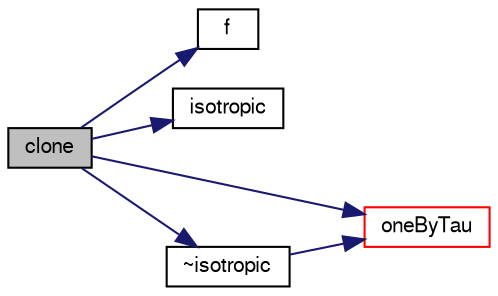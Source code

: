 digraph "clone"
{
  bgcolor="transparent";
  edge [fontname="FreeSans",fontsize="10",labelfontname="FreeSans",labelfontsize="10"];
  node [fontname="FreeSans",fontsize="10",shape=record];
  rankdir="LR";
  Node18 [label="clone",height=0.2,width=0.4,color="black", fillcolor="grey75", style="filled", fontcolor="black"];
  Node18 -> Node19 [color="midnightblue",fontsize="10",style="solid",fontname="FreeSans"];
  Node19 [label="f",height=0.2,width=0.4,color="black",URL="$a17900.html#a888be93833ac7a23170555c69c690288"];
  Node18 -> Node20 [color="midnightblue",fontsize="10",style="solid",fontname="FreeSans"];
  Node20 [label="isotropic",height=0.2,width=0.4,color="black",URL="$a24282.html#ab16843225ed71ed6457efb1a85f2a0ac",tooltip="Constructors. "];
  Node18 -> Node21 [color="midnightblue",fontsize="10",style="solid",fontname="FreeSans"];
  Node21 [label="oneByTau",height=0.2,width=0.4,color="red",URL="$a24282.html#a19b7db89d9d44e2a7820ce8692c7a1f1",tooltip="Member Functions. "];
  Node18 -> Node29 [color="midnightblue",fontsize="10",style="solid",fontname="FreeSans"];
  Node29 [label="~isotropic",height=0.2,width=0.4,color="black",URL="$a24282.html#a058c9a920f487ad532326586f0c99e12",tooltip="Destructor. "];
  Node29 -> Node21 [color="midnightblue",fontsize="10",style="solid",fontname="FreeSans"];
}

